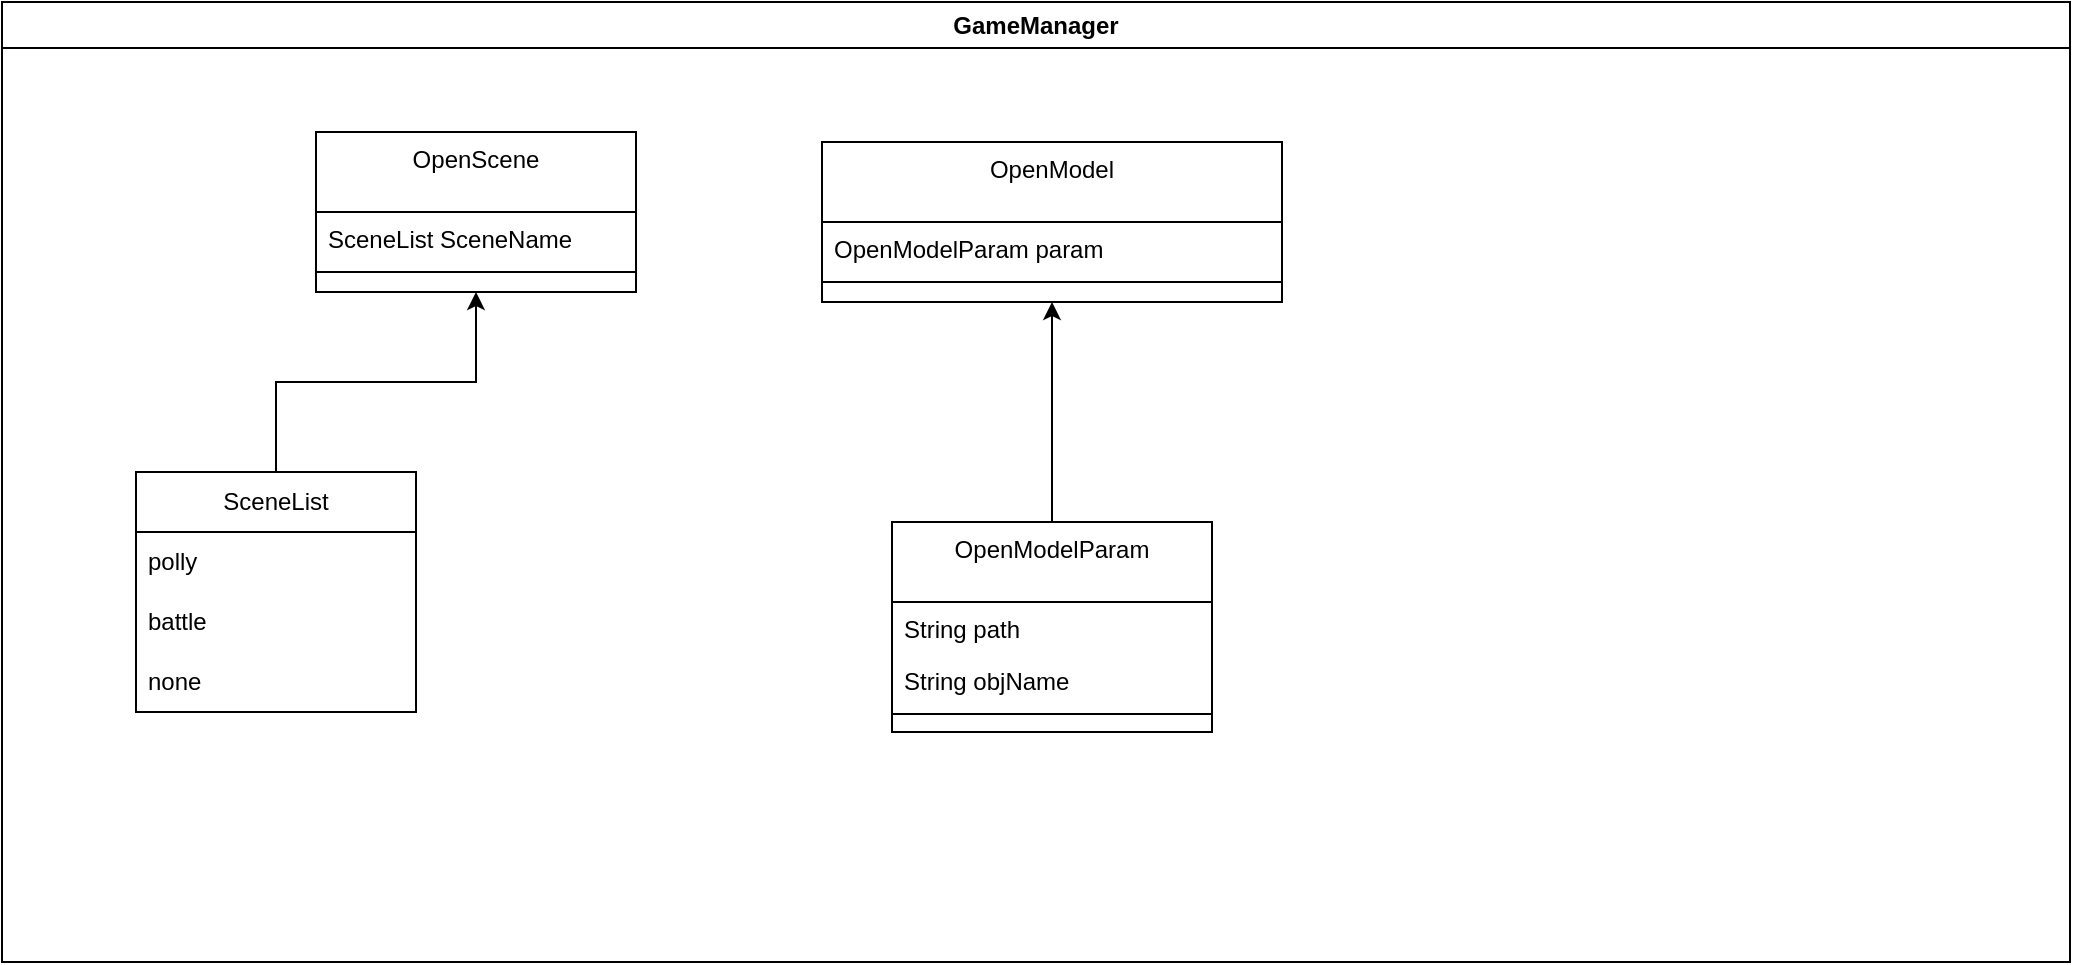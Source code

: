 <mxfile version="22.1.21" type="device">
  <diagram id="C5RBs43oDa-KdzZeNtuy" name="Page-1">
    <mxGraphModel dx="2115" dy="816" grid="1" gridSize="10" guides="1" tooltips="1" connect="1" arrows="1" fold="1" page="1" pageScale="1" pageWidth="827" pageHeight="1169" math="0" shadow="0">
      <root>
        <mxCell id="WIyWlLk6GJQsqaUBKTNV-0" />
        <mxCell id="WIyWlLk6GJQsqaUBKTNV-1" parent="WIyWlLk6GJQsqaUBKTNV-0" />
        <mxCell id="Yk-svcLaZFW-IToxpC5U-0" value="GameManager" style="swimlane;whiteSpace=wrap;html=1;" vertex="1" parent="WIyWlLk6GJQsqaUBKTNV-1">
          <mxGeometry x="-180" y="60" width="1034" height="480" as="geometry" />
        </mxCell>
        <mxCell id="Yk-svcLaZFW-IToxpC5U-1" value="OpenScene" style="swimlane;fontStyle=0;align=center;verticalAlign=top;childLayout=stackLayout;horizontal=1;startSize=40;horizontalStack=0;resizeParent=1;resizeLast=0;collapsible=1;marginBottom=0;rounded=0;shadow=0;strokeWidth=1;" vertex="1" parent="Yk-svcLaZFW-IToxpC5U-0">
          <mxGeometry x="157" y="65" width="160" height="80" as="geometry">
            <mxRectangle x="130" y="380" width="160" height="26" as="alternateBounds" />
          </mxGeometry>
        </mxCell>
        <mxCell id="Yk-svcLaZFW-IToxpC5U-2" value="SceneList SceneName" style="text;align=left;verticalAlign=top;spacingLeft=4;spacingRight=4;overflow=hidden;rotatable=0;points=[[0,0.5],[1,0.5]];portConstraint=eastwest;fontColor=#000000;" vertex="1" parent="Yk-svcLaZFW-IToxpC5U-1">
          <mxGeometry y="40" width="160" height="26" as="geometry" />
        </mxCell>
        <mxCell id="Yk-svcLaZFW-IToxpC5U-4" value="" style="line;html=1;strokeWidth=1;align=left;verticalAlign=middle;spacingTop=-1;spacingLeft=3;spacingRight=3;rotatable=0;labelPosition=right;points=[];portConstraint=eastwest;" vertex="1" parent="Yk-svcLaZFW-IToxpC5U-1">
          <mxGeometry y="66" width="160" height="8" as="geometry" />
        </mxCell>
        <mxCell id="Yk-svcLaZFW-IToxpC5U-12" style="edgeStyle=orthogonalEdgeStyle;rounded=0;orthogonalLoop=1;jettySize=auto;html=1;entryX=0.5;entryY=1;entryDx=0;entryDy=0;" edge="1" parent="Yk-svcLaZFW-IToxpC5U-0" source="Yk-svcLaZFW-IToxpC5U-8" target="Yk-svcLaZFW-IToxpC5U-1">
          <mxGeometry relative="1" as="geometry" />
        </mxCell>
        <mxCell id="Yk-svcLaZFW-IToxpC5U-8" value="SceneList" style="swimlane;fontStyle=0;childLayout=stackLayout;horizontal=1;startSize=30;horizontalStack=0;resizeParent=1;resizeParentMax=0;resizeLast=0;collapsible=1;marginBottom=0;whiteSpace=wrap;html=1;" vertex="1" parent="Yk-svcLaZFW-IToxpC5U-0">
          <mxGeometry x="67" y="235" width="140" height="120" as="geometry" />
        </mxCell>
        <mxCell id="Yk-svcLaZFW-IToxpC5U-9" value="polly" style="text;strokeColor=none;fillColor=none;align=left;verticalAlign=middle;spacingLeft=4;spacingRight=4;overflow=hidden;points=[[0,0.5],[1,0.5]];portConstraint=eastwest;rotatable=0;whiteSpace=wrap;html=1;" vertex="1" parent="Yk-svcLaZFW-IToxpC5U-8">
          <mxGeometry y="30" width="140" height="30" as="geometry" />
        </mxCell>
        <mxCell id="Yk-svcLaZFW-IToxpC5U-10" value="battle" style="text;strokeColor=none;fillColor=none;align=left;verticalAlign=middle;spacingLeft=4;spacingRight=4;overflow=hidden;points=[[0,0.5],[1,0.5]];portConstraint=eastwest;rotatable=0;whiteSpace=wrap;html=1;" vertex="1" parent="Yk-svcLaZFW-IToxpC5U-8">
          <mxGeometry y="60" width="140" height="30" as="geometry" />
        </mxCell>
        <mxCell id="Yk-svcLaZFW-IToxpC5U-11" value="none" style="text;strokeColor=none;fillColor=none;align=left;verticalAlign=middle;spacingLeft=4;spacingRight=4;overflow=hidden;points=[[0,0.5],[1,0.5]];portConstraint=eastwest;rotatable=0;whiteSpace=wrap;html=1;" vertex="1" parent="Yk-svcLaZFW-IToxpC5U-8">
          <mxGeometry y="90" width="140" height="30" as="geometry" />
        </mxCell>
        <mxCell id="Yk-svcLaZFW-IToxpC5U-24" style="edgeStyle=orthogonalEdgeStyle;rounded=0;orthogonalLoop=1;jettySize=auto;html=1;entryX=0.5;entryY=1;entryDx=0;entryDy=0;" edge="1" parent="Yk-svcLaZFW-IToxpC5U-0" source="Yk-svcLaZFW-IToxpC5U-17" target="Yk-svcLaZFW-IToxpC5U-21">
          <mxGeometry relative="1" as="geometry" />
        </mxCell>
        <mxCell id="Yk-svcLaZFW-IToxpC5U-17" value="OpenModelParam" style="swimlane;fontStyle=0;align=center;verticalAlign=top;childLayout=stackLayout;horizontal=1;startSize=40;horizontalStack=0;resizeParent=1;resizeLast=0;collapsible=1;marginBottom=0;rounded=0;shadow=0;strokeWidth=1;" vertex="1" parent="Yk-svcLaZFW-IToxpC5U-0">
          <mxGeometry x="445" y="260" width="160" height="105" as="geometry">
            <mxRectangle x="130" y="380" width="160" height="26" as="alternateBounds" />
          </mxGeometry>
        </mxCell>
        <mxCell id="Yk-svcLaZFW-IToxpC5U-18" value="String path" style="text;align=left;verticalAlign=top;spacingLeft=4;spacingRight=4;overflow=hidden;rotatable=0;points=[[0,0.5],[1,0.5]];portConstraint=eastwest;fontColor=#000000;" vertex="1" parent="Yk-svcLaZFW-IToxpC5U-17">
          <mxGeometry y="40" width="160" height="26" as="geometry" />
        </mxCell>
        <mxCell id="Yk-svcLaZFW-IToxpC5U-20" value="String objName" style="text;align=left;verticalAlign=top;spacingLeft=4;spacingRight=4;overflow=hidden;rotatable=0;points=[[0,0.5],[1,0.5]];portConstraint=eastwest;fontColor=#000000;" vertex="1" parent="Yk-svcLaZFW-IToxpC5U-17">
          <mxGeometry y="66" width="160" height="26" as="geometry" />
        </mxCell>
        <mxCell id="Yk-svcLaZFW-IToxpC5U-19" value="" style="line;html=1;strokeWidth=1;align=left;verticalAlign=middle;spacingTop=-1;spacingLeft=3;spacingRight=3;rotatable=0;labelPosition=right;points=[];portConstraint=eastwest;" vertex="1" parent="Yk-svcLaZFW-IToxpC5U-17">
          <mxGeometry y="92" width="160" height="8" as="geometry" />
        </mxCell>
        <mxCell id="Yk-svcLaZFW-IToxpC5U-21" value="OpenModel" style="swimlane;fontStyle=0;align=center;verticalAlign=top;childLayout=stackLayout;horizontal=1;startSize=40;horizontalStack=0;resizeParent=1;resizeLast=0;collapsible=1;marginBottom=0;rounded=0;shadow=0;strokeWidth=1;" vertex="1" parent="Yk-svcLaZFW-IToxpC5U-0">
          <mxGeometry x="410" y="70" width="230" height="80" as="geometry">
            <mxRectangle x="130" y="380" width="160" height="26" as="alternateBounds" />
          </mxGeometry>
        </mxCell>
        <mxCell id="Yk-svcLaZFW-IToxpC5U-22" value="OpenModelParam param" style="text;align=left;verticalAlign=top;spacingLeft=4;spacingRight=4;overflow=hidden;rotatable=0;points=[[0,0.5],[1,0.5]];portConstraint=eastwest;fontColor=#000000;" vertex="1" parent="Yk-svcLaZFW-IToxpC5U-21">
          <mxGeometry y="40" width="230" height="26" as="geometry" />
        </mxCell>
        <mxCell id="Yk-svcLaZFW-IToxpC5U-23" value="" style="line;html=1;strokeWidth=1;align=left;verticalAlign=middle;spacingTop=-1;spacingLeft=3;spacingRight=3;rotatable=0;labelPosition=right;points=[];portConstraint=eastwest;" vertex="1" parent="Yk-svcLaZFW-IToxpC5U-21">
          <mxGeometry y="66" width="230" height="8" as="geometry" />
        </mxCell>
      </root>
    </mxGraphModel>
  </diagram>
</mxfile>
